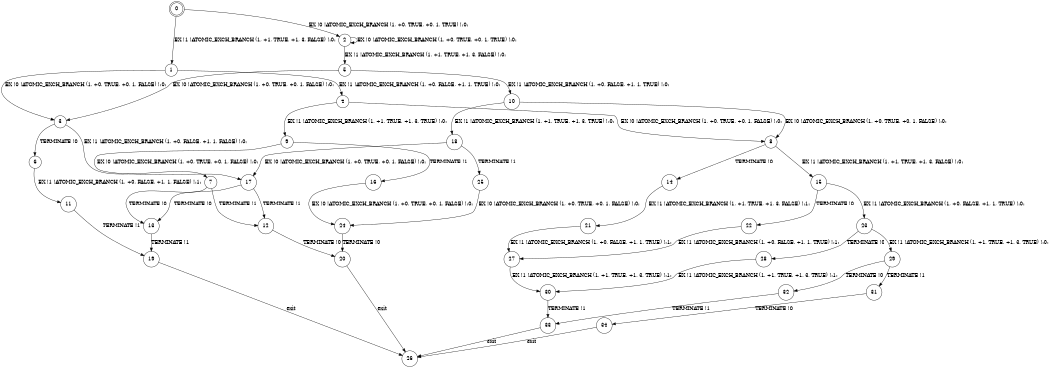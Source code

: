 digraph BCG {
size = "7, 10.5";
center = TRUE;
node [shape = circle];
0 [peripheries = 2];
0 -> 1 [label = "EX !1 !ATOMIC_EXCH_BRANCH (1, +1, TRUE, +1, 3, FALSE) !:0:"];
0 -> 2 [label = "EX !0 !ATOMIC_EXCH_BRANCH (1, +0, TRUE, +0, 1, TRUE) !:0:"];
1 -> 3 [label = "EX !0 !ATOMIC_EXCH_BRANCH (1, +0, TRUE, +0, 1, FALSE) !:0:"];
1 -> 4 [label = "EX !1 !ATOMIC_EXCH_BRANCH (1, +0, FALSE, +1, 1, TRUE) !:0:"];
2 -> 5 [label = "EX !1 !ATOMIC_EXCH_BRANCH (1, +1, TRUE, +1, 3, FALSE) !:0:"];
2 -> 2 [label = "EX !0 !ATOMIC_EXCH_BRANCH (1, +0, TRUE, +0, 1, TRUE) !:0:"];
3 -> 6 [label = "TERMINATE !0"];
3 -> 7 [label = "EX !1 !ATOMIC_EXCH_BRANCH (1, +0, FALSE, +1, 1, FALSE) !:0:"];
4 -> 8 [label = "EX !0 !ATOMIC_EXCH_BRANCH (1, +0, TRUE, +0, 1, FALSE) !:0:"];
4 -> 9 [label = "EX !1 !ATOMIC_EXCH_BRANCH (1, +1, TRUE, +1, 3, TRUE) !:0:"];
5 -> 10 [label = "EX !1 !ATOMIC_EXCH_BRANCH (1, +0, FALSE, +1, 1, TRUE) !:0:"];
5 -> 3 [label = "EX !0 !ATOMIC_EXCH_BRANCH (1, +0, TRUE, +0, 1, FALSE) !:0:"];
6 -> 11 [label = "EX !1 !ATOMIC_EXCH_BRANCH (1, +0, FALSE, +1, 1, FALSE) !:1:"];
7 -> 12 [label = "TERMINATE !1"];
7 -> 13 [label = "TERMINATE !0"];
8 -> 14 [label = "TERMINATE !0"];
8 -> 15 [label = "EX !1 !ATOMIC_EXCH_BRANCH (1, +1, TRUE, +1, 3, FALSE) !:0:"];
9 -> 16 [label = "TERMINATE !1"];
9 -> 17 [label = "EX !0 !ATOMIC_EXCH_BRANCH (1, +0, TRUE, +0, 1, FALSE) !:0:"];
10 -> 18 [label = "EX !1 !ATOMIC_EXCH_BRANCH (1, +1, TRUE, +1, 3, TRUE) !:0:"];
10 -> 8 [label = "EX !0 !ATOMIC_EXCH_BRANCH (1, +0, TRUE, +0, 1, FALSE) !:0:"];
11 -> 19 [label = "TERMINATE !1"];
12 -> 20 [label = "TERMINATE !0"];
13 -> 19 [label = "TERMINATE !1"];
14 -> 21 [label = "EX !1 !ATOMIC_EXCH_BRANCH (1, +1, TRUE, +1, 3, FALSE) !:1:"];
15 -> 22 [label = "TERMINATE !0"];
15 -> 23 [label = "EX !1 !ATOMIC_EXCH_BRANCH (1, +0, FALSE, +1, 1, TRUE) !:0:"];
16 -> 24 [label = "EX !0 !ATOMIC_EXCH_BRANCH (1, +0, TRUE, +0, 1, FALSE) !:0:"];
17 -> 12 [label = "TERMINATE !1"];
17 -> 13 [label = "TERMINATE !0"];
18 -> 25 [label = "TERMINATE !1"];
18 -> 17 [label = "EX !0 !ATOMIC_EXCH_BRANCH (1, +0, TRUE, +0, 1, FALSE) !:0:"];
19 -> 26 [label = "exit"];
20 -> 26 [label = "exit"];
21 -> 27 [label = "EX !1 !ATOMIC_EXCH_BRANCH (1, +0, FALSE, +1, 1, TRUE) !:1:"];
22 -> 27 [label = "EX !1 !ATOMIC_EXCH_BRANCH (1, +0, FALSE, +1, 1, TRUE) !:1:"];
23 -> 28 [label = "TERMINATE !0"];
23 -> 29 [label = "EX !1 !ATOMIC_EXCH_BRANCH (1, +1, TRUE, +1, 3, TRUE) !:0:"];
24 -> 20 [label = "TERMINATE !0"];
25 -> 24 [label = "EX !0 !ATOMIC_EXCH_BRANCH (1, +0, TRUE, +0, 1, FALSE) !:0:"];
27 -> 30 [label = "EX !1 !ATOMIC_EXCH_BRANCH (1, +1, TRUE, +1, 3, TRUE) !:1:"];
28 -> 30 [label = "EX !1 !ATOMIC_EXCH_BRANCH (1, +1, TRUE, +1, 3, TRUE) !:1:"];
29 -> 31 [label = "TERMINATE !1"];
29 -> 32 [label = "TERMINATE !0"];
30 -> 33 [label = "TERMINATE !1"];
31 -> 34 [label = "TERMINATE !0"];
32 -> 33 [label = "TERMINATE !1"];
33 -> 26 [label = "exit"];
34 -> 26 [label = "exit"];
}
